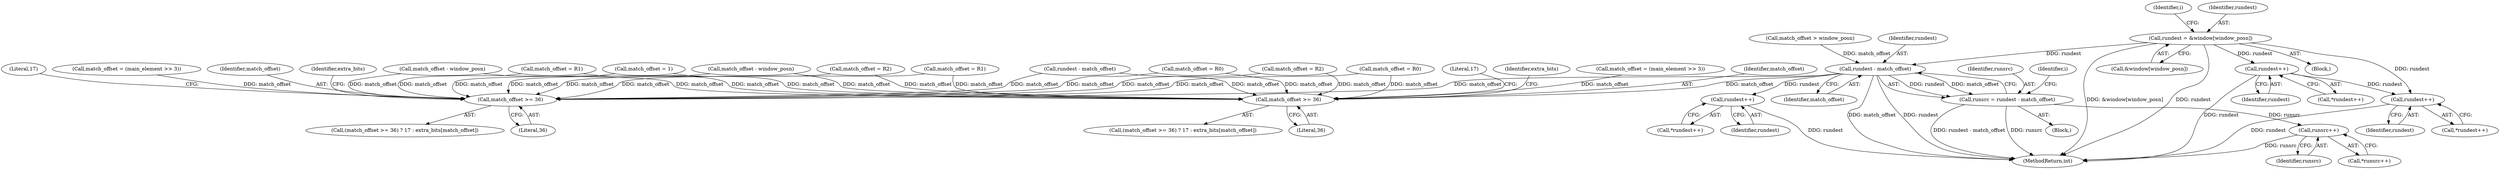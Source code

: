 digraph "0_libmspack_18b6a2cc0b87536015bedd4f7763e6b02d5aa4f3@array" {
"1001316" [label="(Call,rundest = &window[window_posn])"];
"1001396" [label="(Call,rundest++)"];
"1001411" [label="(Call,rundest++)"];
"1001420" [label="(Call,rundest - match_offset)"];
"1000831" [label="(Call,match_offset >= 36)"];
"1001161" [label="(Call,match_offset >= 36)"];
"1001418" [label="(Call,runsrc = rundest - match_offset)"];
"1001433" [label="(Call,runsrc++)"];
"1001430" [label="(Call,rundest++)"];
"1000977" [label="(Call,match_offset - window_posn)"];
"1001434" [label="(Identifier,runsrc)"];
"1000834" [label="(Literal,17)"];
"1001422" [label="(Identifier,match_offset)"];
"1001131" [label="(Call,match_offset = R0)"];
"1001433" [label="(Call,runsrc++)"];
"1001124" [label="(Call,match_offset = (main_element >> 3))"];
"1001429" [label="(Call,*rundest++)"];
"1001147" [label="(Call,match_offset = R2)"];
"1001166" [label="(Identifier,extra_bits)"];
"1000803" [label="(Call,match_offset = R2)"];
"1001163" [label="(Literal,36)"];
"1001160" [label="(Call,(match_offset >= 36) ? 17 : extra_bits[match_offset])"];
"1001421" [label="(Identifier,rundest)"];
"1001418" [label="(Call,runsrc = rundest - match_offset)"];
"1001411" [label="(Call,rundest++)"];
"1001318" [label="(Call,&window[window_posn])"];
"1001395" [label="(Call,*rundest++)"];
"1001419" [label="(Identifier,runsrc)"];
"1001432" [label="(Call,*runsrc++)"];
"1000833" [label="(Literal,36)"];
"1000787" [label="(Call,match_offset = R0)"];
"1000792" [label="(Call,match_offset = R1)"];
"1001430" [label="(Call,rundest++)"];
"1001161" [label="(Call,match_offset >= 36)"];
"1001162" [label="(Identifier,match_offset)"];
"1001316" [label="(Call,rundest = &window[window_posn])"];
"1001323" [label="(Identifier,i)"];
"1000836" [label="(Identifier,extra_bits)"];
"1000814" [label="(Call,match_offset = 1)"];
"1001396" [label="(Call,rundest++)"];
"1001397" [label="(Identifier,rundest)"];
"1001412" [label="(Identifier,rundest)"];
"1000780" [label="(Call,match_offset = (main_element >> 3))"];
"1001883" [label="(MethodReturn,int)"];
"1000831" [label="(Call,match_offset >= 36)"];
"1001431" [label="(Identifier,rundest)"];
"1001326" [label="(Call,match_offset > window_posn)"];
"1001089" [label="(Block,)"];
"1000832" [label="(Identifier,match_offset)"];
"1001317" [label="(Identifier,rundest)"];
"1001136" [label="(Call,match_offset = R1)"];
"1000830" [label="(Call,(match_offset >= 36) ? 17 : extra_bits[match_offset])"];
"1001417" [label="(Block,)"];
"1001044" [label="(Call,rundest - match_offset)"];
"1001410" [label="(Call,*rundest++)"];
"1001426" [label="(Identifier,i)"];
"1001353" [label="(Call,match_offset - window_posn)"];
"1001164" [label="(Literal,17)"];
"1001420" [label="(Call,rundest - match_offset)"];
"1001316" -> "1001089"  [label="AST: "];
"1001316" -> "1001318"  [label="CFG: "];
"1001317" -> "1001316"  [label="AST: "];
"1001318" -> "1001316"  [label="AST: "];
"1001323" -> "1001316"  [label="CFG: "];
"1001316" -> "1001883"  [label="DDG: &window[window_posn]"];
"1001316" -> "1001883"  [label="DDG: rundest"];
"1001316" -> "1001396"  [label="DDG: rundest"];
"1001316" -> "1001411"  [label="DDG: rundest"];
"1001316" -> "1001420"  [label="DDG: rundest"];
"1001396" -> "1001395"  [label="AST: "];
"1001396" -> "1001397"  [label="CFG: "];
"1001397" -> "1001396"  [label="AST: "];
"1001395" -> "1001396"  [label="CFG: "];
"1001396" -> "1001883"  [label="DDG: rundest"];
"1001396" -> "1001411"  [label="DDG: rundest"];
"1001411" -> "1001410"  [label="AST: "];
"1001411" -> "1001412"  [label="CFG: "];
"1001412" -> "1001411"  [label="AST: "];
"1001410" -> "1001411"  [label="CFG: "];
"1001411" -> "1001883"  [label="DDG: rundest"];
"1001420" -> "1001418"  [label="AST: "];
"1001420" -> "1001422"  [label="CFG: "];
"1001421" -> "1001420"  [label="AST: "];
"1001422" -> "1001420"  [label="AST: "];
"1001418" -> "1001420"  [label="CFG: "];
"1001420" -> "1001883"  [label="DDG: match_offset"];
"1001420" -> "1001883"  [label="DDG: rundest"];
"1001420" -> "1000831"  [label="DDG: match_offset"];
"1001420" -> "1001161"  [label="DDG: match_offset"];
"1001420" -> "1001418"  [label="DDG: rundest"];
"1001420" -> "1001418"  [label="DDG: match_offset"];
"1001326" -> "1001420"  [label="DDG: match_offset"];
"1001420" -> "1001430"  [label="DDG: rundest"];
"1000831" -> "1000830"  [label="AST: "];
"1000831" -> "1000833"  [label="CFG: "];
"1000832" -> "1000831"  [label="AST: "];
"1000833" -> "1000831"  [label="AST: "];
"1000834" -> "1000831"  [label="CFG: "];
"1000836" -> "1000831"  [label="CFG: "];
"1000787" -> "1000831"  [label="DDG: match_offset"];
"1000780" -> "1000831"  [label="DDG: match_offset"];
"1001353" -> "1000831"  [label="DDG: match_offset"];
"1001131" -> "1000831"  [label="DDG: match_offset"];
"1001044" -> "1000831"  [label="DDG: match_offset"];
"1000977" -> "1000831"  [label="DDG: match_offset"];
"1001147" -> "1000831"  [label="DDG: match_offset"];
"1000792" -> "1000831"  [label="DDG: match_offset"];
"1000803" -> "1000831"  [label="DDG: match_offset"];
"1000814" -> "1000831"  [label="DDG: match_offset"];
"1001136" -> "1000831"  [label="DDG: match_offset"];
"1001161" -> "1001160"  [label="AST: "];
"1001161" -> "1001163"  [label="CFG: "];
"1001162" -> "1001161"  [label="AST: "];
"1001163" -> "1001161"  [label="AST: "];
"1001164" -> "1001161"  [label="CFG: "];
"1001166" -> "1001161"  [label="CFG: "];
"1000787" -> "1001161"  [label="DDG: match_offset"];
"1001353" -> "1001161"  [label="DDG: match_offset"];
"1001131" -> "1001161"  [label="DDG: match_offset"];
"1001124" -> "1001161"  [label="DDG: match_offset"];
"1001044" -> "1001161"  [label="DDG: match_offset"];
"1000977" -> "1001161"  [label="DDG: match_offset"];
"1001147" -> "1001161"  [label="DDG: match_offset"];
"1000792" -> "1001161"  [label="DDG: match_offset"];
"1000803" -> "1001161"  [label="DDG: match_offset"];
"1000814" -> "1001161"  [label="DDG: match_offset"];
"1001136" -> "1001161"  [label="DDG: match_offset"];
"1001418" -> "1001417"  [label="AST: "];
"1001419" -> "1001418"  [label="AST: "];
"1001426" -> "1001418"  [label="CFG: "];
"1001418" -> "1001883"  [label="DDG: runsrc"];
"1001418" -> "1001883"  [label="DDG: rundest - match_offset"];
"1001418" -> "1001433"  [label="DDG: runsrc"];
"1001433" -> "1001432"  [label="AST: "];
"1001433" -> "1001434"  [label="CFG: "];
"1001434" -> "1001433"  [label="AST: "];
"1001432" -> "1001433"  [label="CFG: "];
"1001433" -> "1001883"  [label="DDG: runsrc"];
"1001430" -> "1001429"  [label="AST: "];
"1001430" -> "1001431"  [label="CFG: "];
"1001431" -> "1001430"  [label="AST: "];
"1001429" -> "1001430"  [label="CFG: "];
"1001430" -> "1001883"  [label="DDG: rundest"];
}

